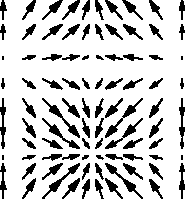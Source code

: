 import graph;
size(100);

pair a=(0,0);
pair b=(2pi,2pi);

path vector(pair z) {return (0,0)--(sin(z.x),cos(z.y));}

add(vectorfield(vector,a,b));
